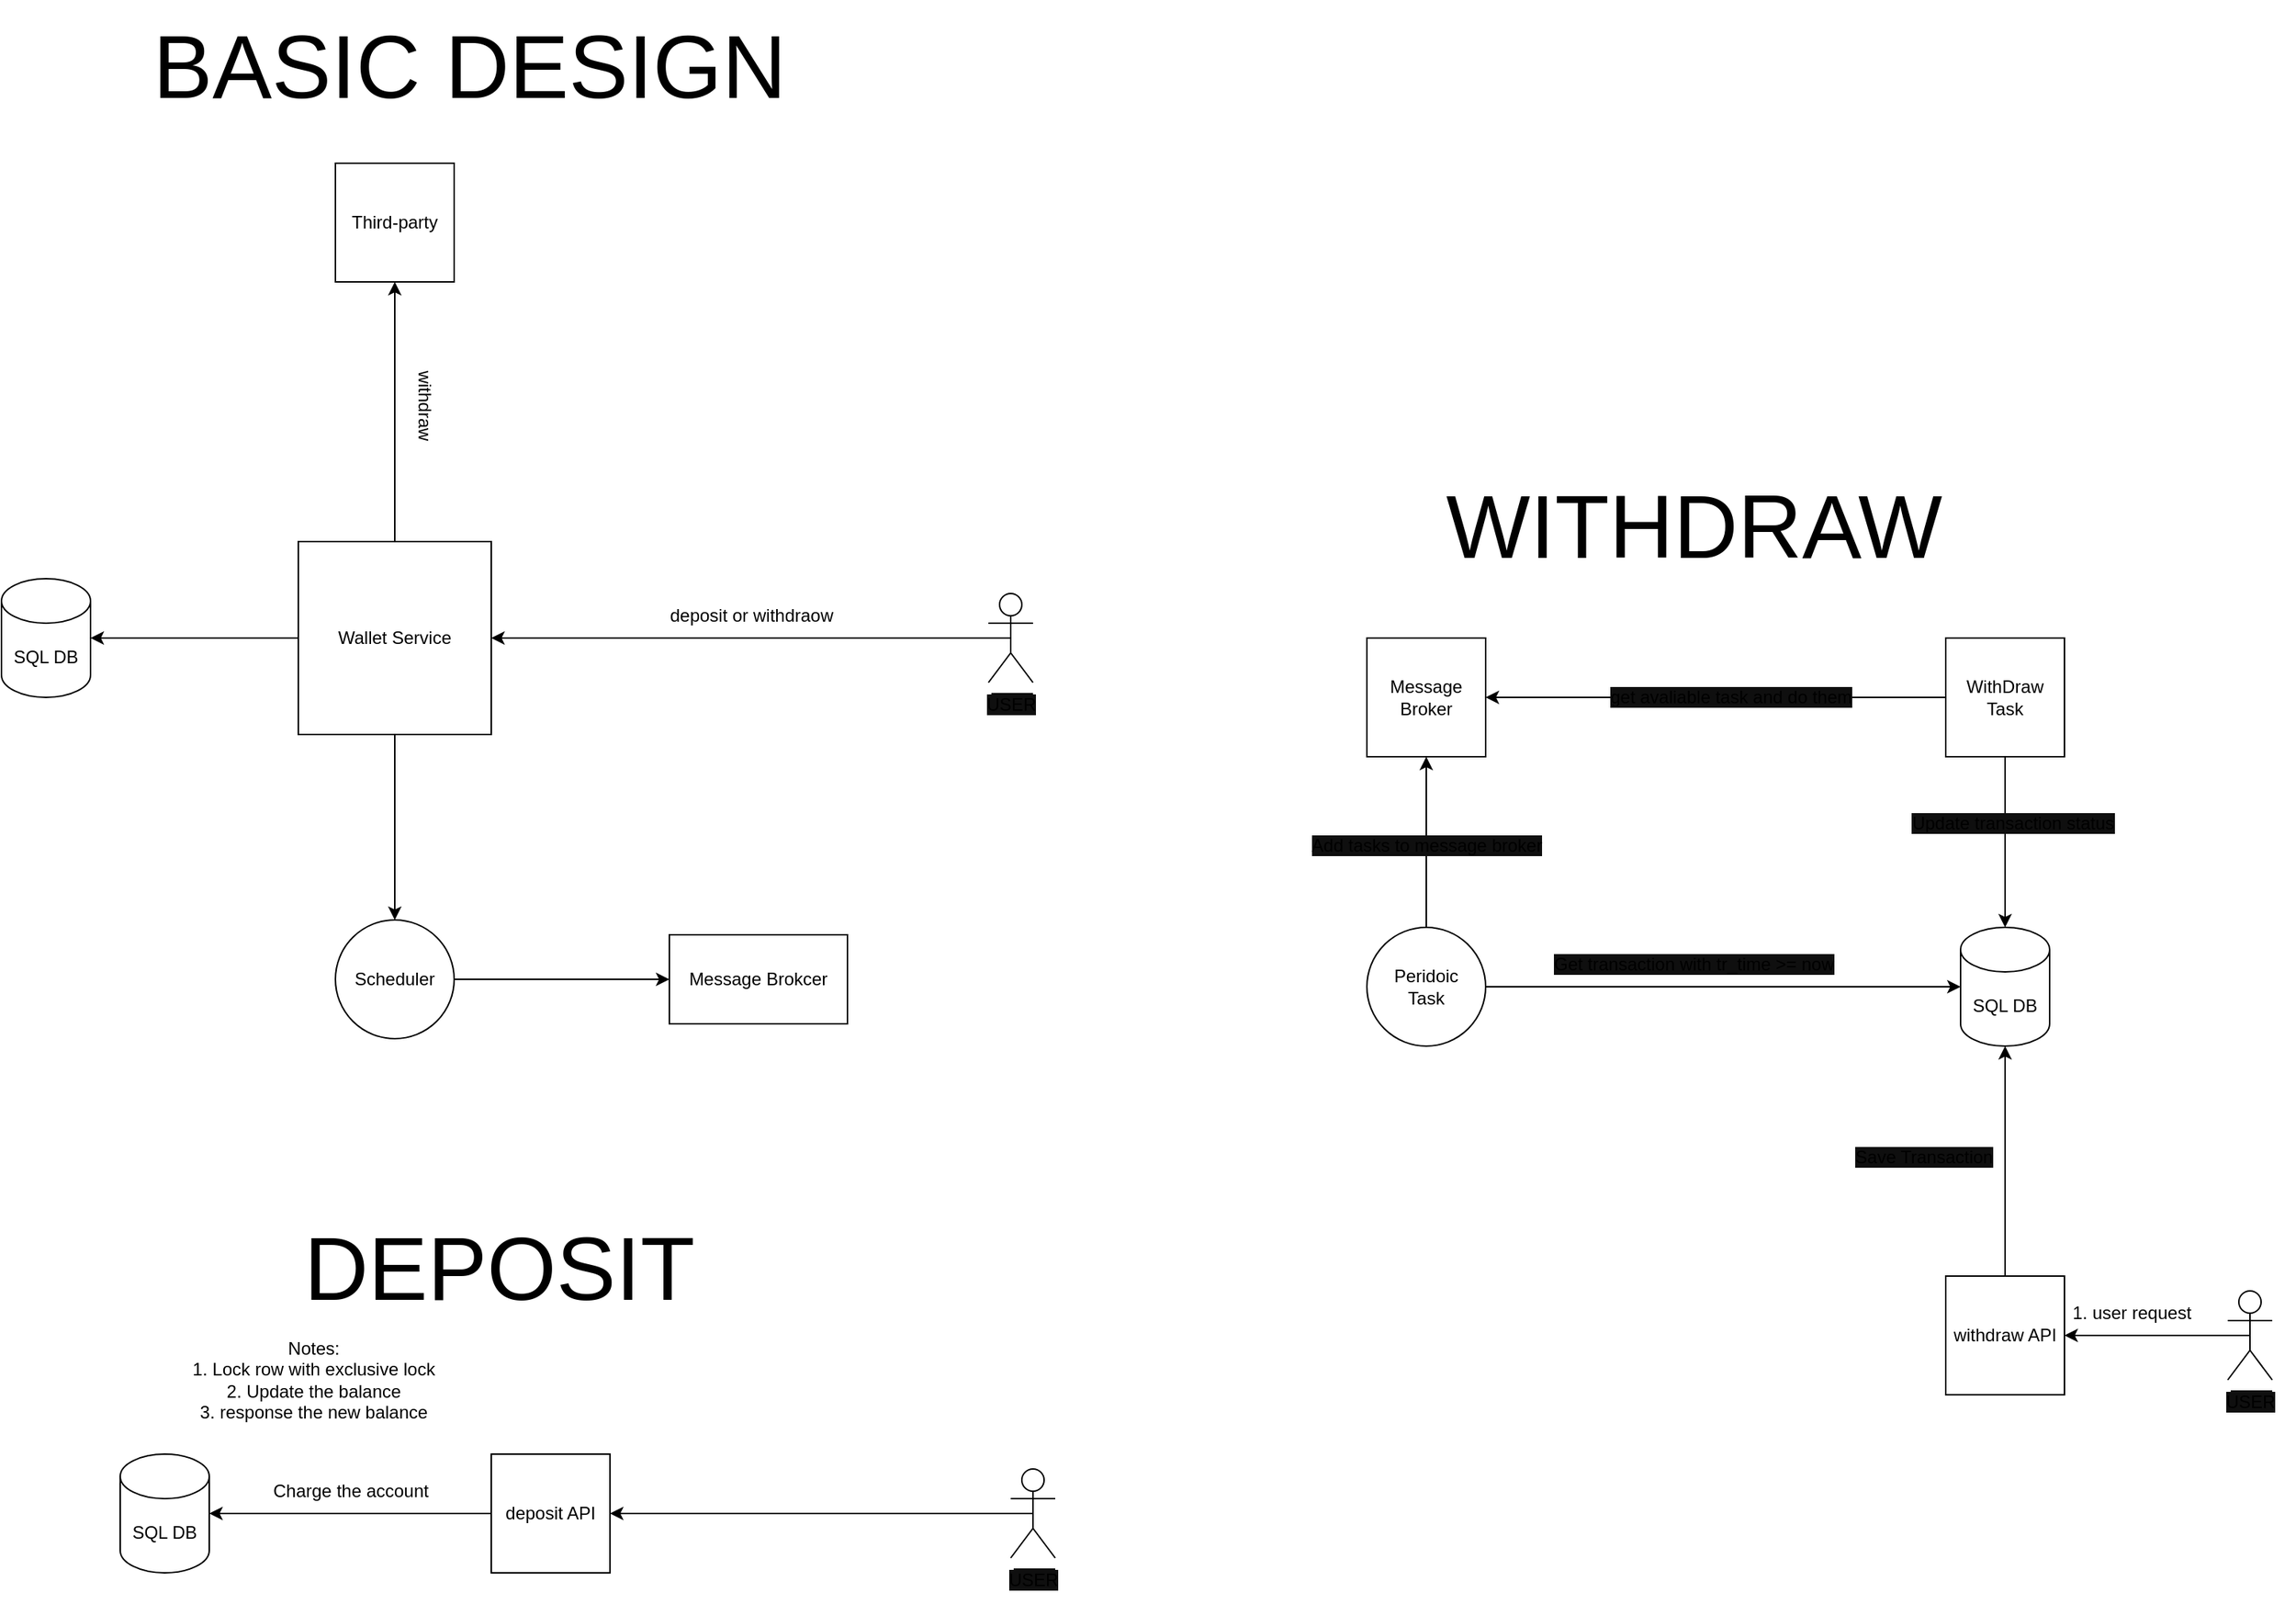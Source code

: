 <mxfile version="21.6.8" type="device">
  <diagram name="Page-1" id="YDKox7PvVpLnMzjBg_q2">
    <mxGraphModel dx="1195" dy="691" grid="1" gridSize="10" guides="1" tooltips="1" connect="1" arrows="1" fold="1" page="1" pageScale="1" pageWidth="850" pageHeight="1100" background="none" math="0" shadow="0">
      <root>
        <mxCell id="0" />
        <mxCell id="1" parent="0" />
        <mxCell id="eRKvAPtPFosh81nSZ1Nj-9" style="edgeStyle=orthogonalEdgeStyle;rounded=0;orthogonalLoop=1;jettySize=auto;html=1;exitX=0.5;exitY=0;exitDx=0;exitDy=0;" parent="1" source="eRKvAPtPFosh81nSZ1Nj-1" target="eRKvAPtPFosh81nSZ1Nj-2" edge="1">
          <mxGeometry relative="1" as="geometry" />
        </mxCell>
        <mxCell id="eRKvAPtPFosh81nSZ1Nj-12" style="edgeStyle=orthogonalEdgeStyle;rounded=0;orthogonalLoop=1;jettySize=auto;html=1;entryX=1;entryY=0.5;entryDx=0;entryDy=0;entryPerimeter=0;" parent="1" source="eRKvAPtPFosh81nSZ1Nj-1" target="eRKvAPtPFosh81nSZ1Nj-11" edge="1">
          <mxGeometry relative="1" as="geometry" />
        </mxCell>
        <mxCell id="eRKvAPtPFosh81nSZ1Nj-14" style="edgeStyle=orthogonalEdgeStyle;rounded=0;orthogonalLoop=1;jettySize=auto;html=1;exitX=0.5;exitY=1;exitDx=0;exitDy=0;entryX=0.5;entryY=0;entryDx=0;entryDy=0;" parent="1" source="eRKvAPtPFosh81nSZ1Nj-1" target="eRKvAPtPFosh81nSZ1Nj-13" edge="1">
          <mxGeometry relative="1" as="geometry" />
        </mxCell>
        <mxCell id="eRKvAPtPFosh81nSZ1Nj-1" value="Wallet Service" style="whiteSpace=wrap;html=1;aspect=fixed;" parent="1" vertex="1">
          <mxGeometry x="260" y="375" width="130" height="130" as="geometry" />
        </mxCell>
        <mxCell id="eRKvAPtPFosh81nSZ1Nj-2" value="Third-party" style="whiteSpace=wrap;html=1;aspect=fixed;" parent="1" vertex="1">
          <mxGeometry x="285" y="120" width="80" height="80" as="geometry" />
        </mxCell>
        <mxCell id="eRKvAPtPFosh81nSZ1Nj-7" style="edgeStyle=orthogonalEdgeStyle;rounded=0;orthogonalLoop=1;jettySize=auto;html=1;exitX=0.5;exitY=0.5;exitDx=0;exitDy=0;exitPerimeter=0;" parent="1" source="eRKvAPtPFosh81nSZ1Nj-3" target="eRKvAPtPFosh81nSZ1Nj-1" edge="1">
          <mxGeometry relative="1" as="geometry" />
        </mxCell>
        <mxCell id="eRKvAPtPFosh81nSZ1Nj-3" value="&lt;span style=&quot;background-color: rgb(15, 15, 15);&quot;&gt;Actor&lt;/span&gt;" style="shape=umlActor;verticalLabelPosition=bottom;verticalAlign=top;html=1;outlineConnect=0;" parent="1" vertex="1">
          <mxGeometry x="725" y="410" width="30" height="60" as="geometry" />
        </mxCell>
        <mxCell id="eRKvAPtPFosh81nSZ1Nj-6" value="&lt;span style=&quot;background-color: rgb(15, 15, 15);&quot;&gt;USER&lt;/span&gt;" style="text;html=1;align=center;verticalAlign=middle;resizable=0;points=[];autosize=1;strokeColor=none;fillColor=none;" parent="1" vertex="1">
          <mxGeometry x="710" y="470" width="60" height="30" as="geometry" />
        </mxCell>
        <mxCell id="eRKvAPtPFosh81nSZ1Nj-8" value="deposit or withdraow" style="text;html=1;align=center;verticalAlign=middle;resizable=0;points=[];autosize=1;strokeColor=none;fillColor=none;" parent="1" vertex="1">
          <mxGeometry x="500" y="410" width="130" height="30" as="geometry" />
        </mxCell>
        <mxCell id="eRKvAPtPFosh81nSZ1Nj-10" value="withdraw&lt;br&gt;" style="text;html=1;align=center;verticalAlign=middle;resizable=0;points=[];autosize=1;strokeColor=none;fillColor=none;rotation=90;" parent="1" vertex="1">
          <mxGeometry x="310" y="268" width="70" height="30" as="geometry" />
        </mxCell>
        <mxCell id="eRKvAPtPFosh81nSZ1Nj-11" value="SQL DB" style="shape=cylinder3;whiteSpace=wrap;html=1;boundedLbl=1;backgroundOutline=1;size=15;" parent="1" vertex="1">
          <mxGeometry x="60" y="400" width="60" height="80" as="geometry" />
        </mxCell>
        <mxCell id="eRKvAPtPFosh81nSZ1Nj-16" style="edgeStyle=orthogonalEdgeStyle;rounded=0;orthogonalLoop=1;jettySize=auto;html=1;exitX=1;exitY=0.5;exitDx=0;exitDy=0;entryX=0;entryY=0.5;entryDx=0;entryDy=0;" parent="1" source="eRKvAPtPFosh81nSZ1Nj-13" target="eRKvAPtPFosh81nSZ1Nj-15" edge="1">
          <mxGeometry relative="1" as="geometry" />
        </mxCell>
        <mxCell id="eRKvAPtPFosh81nSZ1Nj-13" value="Scheduler" style="ellipse;whiteSpace=wrap;html=1;aspect=fixed;" parent="1" vertex="1">
          <mxGeometry x="285" y="630" width="80" height="80" as="geometry" />
        </mxCell>
        <mxCell id="eRKvAPtPFosh81nSZ1Nj-15" value="Message Brokcer" style="rounded=0;whiteSpace=wrap;html=1;" parent="1" vertex="1">
          <mxGeometry x="510" y="640" width="120" height="60" as="geometry" />
        </mxCell>
        <mxCell id="eRKvAPtPFosh81nSZ1Nj-17" value="&lt;font style=&quot;font-size: 60px;&quot;&gt;BASIC DESIGN&lt;/font&gt;" style="text;html=1;align=center;verticalAlign=middle;resizable=0;points=[];autosize=1;strokeColor=none;fillColor=none;" parent="1" vertex="1">
          <mxGeometry x="150" y="10" width="450" height="90" as="geometry" />
        </mxCell>
        <mxCell id="eRKvAPtPFosh81nSZ1Nj-33" value="&lt;span style=&quot;font-size: 60px;&quot;&gt;DEPOSIT&lt;/span&gt;" style="text;html=1;align=center;verticalAlign=middle;resizable=0;points=[];autosize=1;strokeColor=none;fillColor=none;" parent="1" vertex="1">
          <mxGeometry x="250" y="820" width="290" height="90" as="geometry" />
        </mxCell>
        <mxCell id="eRKvAPtPFosh81nSZ1Nj-37" style="edgeStyle=orthogonalEdgeStyle;rounded=0;orthogonalLoop=1;jettySize=auto;html=1;exitX=0.5;exitY=0.5;exitDx=0;exitDy=0;exitPerimeter=0;" parent="1" source="eRKvAPtPFosh81nSZ1Nj-34" target="eRKvAPtPFosh81nSZ1Nj-36" edge="1">
          <mxGeometry relative="1" as="geometry" />
        </mxCell>
        <mxCell id="eRKvAPtPFosh81nSZ1Nj-34" value="&lt;span style=&quot;background-color: rgb(15, 15, 15);&quot;&gt;Actor&lt;/span&gt;" style="shape=umlActor;verticalLabelPosition=bottom;verticalAlign=top;html=1;outlineConnect=0;" parent="1" vertex="1">
          <mxGeometry x="740" y="1000" width="30" height="60" as="geometry" />
        </mxCell>
        <mxCell id="eRKvAPtPFosh81nSZ1Nj-35" value="&lt;span style=&quot;background-color: rgb(15, 15, 15);&quot;&gt;USER&lt;/span&gt;" style="text;html=1;align=center;verticalAlign=middle;resizable=0;points=[];autosize=1;strokeColor=none;fillColor=none;" parent="1" vertex="1">
          <mxGeometry x="725" y="1060" width="60" height="30" as="geometry" />
        </mxCell>
        <mxCell id="eRKvAPtPFosh81nSZ1Nj-39" style="edgeStyle=orthogonalEdgeStyle;rounded=0;orthogonalLoop=1;jettySize=auto;html=1;exitX=0;exitY=0.5;exitDx=0;exitDy=0;" parent="1" source="eRKvAPtPFosh81nSZ1Nj-36" target="eRKvAPtPFosh81nSZ1Nj-38" edge="1">
          <mxGeometry relative="1" as="geometry" />
        </mxCell>
        <mxCell id="eRKvAPtPFosh81nSZ1Nj-36" value="deposit API" style="whiteSpace=wrap;html=1;aspect=fixed;" parent="1" vertex="1">
          <mxGeometry x="390" y="990" width="80" height="80" as="geometry" />
        </mxCell>
        <mxCell id="eRKvAPtPFosh81nSZ1Nj-38" value="SQL DB" style="shape=cylinder3;whiteSpace=wrap;html=1;boundedLbl=1;backgroundOutline=1;size=15;" parent="1" vertex="1">
          <mxGeometry x="140" y="990" width="60" height="80" as="geometry" />
        </mxCell>
        <mxCell id="eRKvAPtPFosh81nSZ1Nj-40" value="Charge the account" style="text;html=1;align=center;verticalAlign=middle;resizable=0;points=[];autosize=1;strokeColor=none;fillColor=none;" parent="1" vertex="1">
          <mxGeometry x="230" y="1000" width="130" height="30" as="geometry" />
        </mxCell>
        <mxCell id="eRKvAPtPFosh81nSZ1Nj-41" value="&lt;div&gt;Notes:&lt;/div&gt;&lt;div&gt;1. Lock row with exclusive lock&lt;/div&gt;&lt;div&gt;2. Update the balance&lt;/div&gt;&lt;div&gt;3. response the new balance&lt;/div&gt;" style="text;html=1;align=center;verticalAlign=middle;resizable=0;points=[];autosize=1;strokeColor=none;fillColor=none;" parent="1" vertex="1">
          <mxGeometry x="175" y="905" width="190" height="70" as="geometry" />
        </mxCell>
        <mxCell id="tfVhezPmAWc7iIOuUQNJ-1" value="&lt;span style=&quot;font-size: 60px;&quot;&gt;WITHDRAW&lt;/span&gt;" style="text;html=1;align=center;verticalAlign=middle;resizable=0;points=[];autosize=1;strokeColor=none;fillColor=none;" vertex="1" parent="1">
          <mxGeometry x="1020" y="320" width="360" height="90" as="geometry" />
        </mxCell>
        <mxCell id="tfVhezPmAWc7iIOuUQNJ-2" style="edgeStyle=orthogonalEdgeStyle;rounded=0;orthogonalLoop=1;jettySize=auto;html=1;exitX=0.5;exitY=0.5;exitDx=0;exitDy=0;exitPerimeter=0;" edge="1" source="tfVhezPmAWc7iIOuUQNJ-3" target="tfVhezPmAWc7iIOuUQNJ-6" parent="1">
          <mxGeometry relative="1" as="geometry" />
        </mxCell>
        <mxCell id="tfVhezPmAWc7iIOuUQNJ-3" value="&lt;span style=&quot;background-color: rgb(15, 15, 15);&quot;&gt;Actor&lt;/span&gt;" style="shape=umlActor;verticalLabelPosition=bottom;verticalAlign=top;html=1;outlineConnect=0;" vertex="1" parent="1">
          <mxGeometry x="1560" y="880" width="30" height="60" as="geometry" />
        </mxCell>
        <mxCell id="tfVhezPmAWc7iIOuUQNJ-4" value="&lt;span style=&quot;background-color: rgb(15, 15, 15);&quot;&gt;USER&lt;/span&gt;" style="text;html=1;align=center;verticalAlign=middle;resizable=0;points=[];autosize=1;strokeColor=none;fillColor=none;" vertex="1" parent="1">
          <mxGeometry x="1545" y="940" width="60" height="30" as="geometry" />
        </mxCell>
        <mxCell id="tfVhezPmAWc7iIOuUQNJ-40" style="edgeStyle=orthogonalEdgeStyle;rounded=0;orthogonalLoop=1;jettySize=auto;html=1;exitX=0.5;exitY=0;exitDx=0;exitDy=0;entryX=0.5;entryY=1;entryDx=0;entryDy=0;entryPerimeter=0;" edge="1" parent="1" source="tfVhezPmAWc7iIOuUQNJ-6" target="tfVhezPmAWc7iIOuUQNJ-39">
          <mxGeometry relative="1" as="geometry" />
        </mxCell>
        <mxCell id="tfVhezPmAWc7iIOuUQNJ-6" value="withdraw API" style="whiteSpace=wrap;html=1;aspect=fixed;" vertex="1" parent="1">
          <mxGeometry x="1370" y="870" width="80" height="80" as="geometry" />
        </mxCell>
        <mxCell id="tfVhezPmAWc7iIOuUQNJ-21" value="1. user request" style="text;html=1;align=center;verticalAlign=middle;resizable=0;points=[];autosize=1;strokeColor=none;fillColor=none;" vertex="1" parent="1">
          <mxGeometry x="1445" y="880" width="100" height="30" as="geometry" />
        </mxCell>
        <mxCell id="tfVhezPmAWc7iIOuUQNJ-39" value="SQL DB" style="shape=cylinder3;whiteSpace=wrap;html=1;boundedLbl=1;backgroundOutline=1;size=15;" vertex="1" parent="1">
          <mxGeometry x="1380" y="635" width="60" height="80" as="geometry" />
        </mxCell>
        <mxCell id="tfVhezPmAWc7iIOuUQNJ-41" value="&lt;span style=&quot;background-color: rgb(15, 15, 15);&quot;&gt;Save Transaction&lt;/span&gt;" style="text;html=1;align=center;verticalAlign=middle;resizable=0;points=[];autosize=1;strokeColor=none;fillColor=none;" vertex="1" parent="1">
          <mxGeometry x="1295" y="775" width="120" height="30" as="geometry" />
        </mxCell>
        <mxCell id="tfVhezPmAWc7iIOuUQNJ-43" style="edgeStyle=orthogonalEdgeStyle;rounded=0;orthogonalLoop=1;jettySize=auto;html=1;exitX=1;exitY=0.5;exitDx=0;exitDy=0;entryX=0;entryY=0.5;entryDx=0;entryDy=0;entryPerimeter=0;" edge="1" parent="1" source="tfVhezPmAWc7iIOuUQNJ-42" target="tfVhezPmAWc7iIOuUQNJ-39">
          <mxGeometry relative="1" as="geometry" />
        </mxCell>
        <mxCell id="tfVhezPmAWc7iIOuUQNJ-52" style="edgeStyle=orthogonalEdgeStyle;rounded=0;orthogonalLoop=1;jettySize=auto;html=1;exitX=0.5;exitY=0;exitDx=0;exitDy=0;" edge="1" parent="1" source="tfVhezPmAWc7iIOuUQNJ-42" target="tfVhezPmAWc7iIOuUQNJ-48">
          <mxGeometry relative="1" as="geometry" />
        </mxCell>
        <mxCell id="tfVhezPmAWc7iIOuUQNJ-42" value="Peridoic&lt;br&gt;Task" style="ellipse;whiteSpace=wrap;html=1;aspect=fixed;" vertex="1" parent="1">
          <mxGeometry x="980" y="635" width="80" height="80" as="geometry" />
        </mxCell>
        <mxCell id="tfVhezPmAWc7iIOuUQNJ-46" value="&lt;span style=&quot;background-color: rgb(15, 15, 15);&quot;&gt;Get transaction with tr_time &amp;gt;= now&lt;/span&gt;" style="text;html=1;align=center;verticalAlign=middle;resizable=0;points=[];autosize=1;strokeColor=none;fillColor=none;" vertex="1" parent="1">
          <mxGeometry x="1095" y="645" width="210" height="30" as="geometry" />
        </mxCell>
        <mxCell id="tfVhezPmAWc7iIOuUQNJ-48" value="Message Broker" style="whiteSpace=wrap;html=1;aspect=fixed;" vertex="1" parent="1">
          <mxGeometry x="980" y="440" width="80" height="80" as="geometry" />
        </mxCell>
        <mxCell id="tfVhezPmAWc7iIOuUQNJ-50" value="&lt;span style=&quot;background-color: rgb(15, 15, 15);&quot;&gt;Add tasks to message broker&lt;/span&gt;" style="text;html=1;align=center;verticalAlign=middle;resizable=0;points=[];autosize=1;strokeColor=none;fillColor=none;" vertex="1" parent="1">
          <mxGeometry x="930" y="565" width="180" height="30" as="geometry" />
        </mxCell>
        <mxCell id="tfVhezPmAWc7iIOuUQNJ-53" style="edgeStyle=orthogonalEdgeStyle;rounded=0;orthogonalLoop=1;jettySize=auto;html=1;exitX=0;exitY=0.5;exitDx=0;exitDy=0;" edge="1" parent="1" source="tfVhezPmAWc7iIOuUQNJ-51" target="tfVhezPmAWc7iIOuUQNJ-48">
          <mxGeometry relative="1" as="geometry" />
        </mxCell>
        <mxCell id="tfVhezPmAWc7iIOuUQNJ-56" style="edgeStyle=orthogonalEdgeStyle;rounded=0;orthogonalLoop=1;jettySize=auto;html=1;exitX=0.5;exitY=1;exitDx=0;exitDy=0;entryX=0.5;entryY=0;entryDx=0;entryDy=0;entryPerimeter=0;" edge="1" parent="1" source="tfVhezPmAWc7iIOuUQNJ-51" target="tfVhezPmAWc7iIOuUQNJ-39">
          <mxGeometry relative="1" as="geometry" />
        </mxCell>
        <mxCell id="tfVhezPmAWc7iIOuUQNJ-51" value="WithDraw Task" style="whiteSpace=wrap;html=1;aspect=fixed;" vertex="1" parent="1">
          <mxGeometry x="1370" y="440" width="80" height="80" as="geometry" />
        </mxCell>
        <mxCell id="tfVhezPmAWc7iIOuUQNJ-54" value="&lt;span style=&quot;background-color: rgb(15, 15, 15);&quot;&gt;get avaliable task and do them&lt;/span&gt;" style="text;html=1;align=center;verticalAlign=middle;resizable=0;points=[];autosize=1;strokeColor=none;fillColor=none;" vertex="1" parent="1">
          <mxGeometry x="1130" y="465" width="190" height="30" as="geometry" />
        </mxCell>
        <mxCell id="tfVhezPmAWc7iIOuUQNJ-57" value="&lt;span style=&quot;background-color: rgb(15, 15, 15);&quot;&gt;Update transaction status&lt;/span&gt;" style="text;html=1;align=center;verticalAlign=middle;resizable=0;points=[];autosize=1;strokeColor=none;fillColor=none;" vertex="1" parent="1">
          <mxGeometry x="1335" y="550" width="160" height="30" as="geometry" />
        </mxCell>
      </root>
    </mxGraphModel>
  </diagram>
</mxfile>
